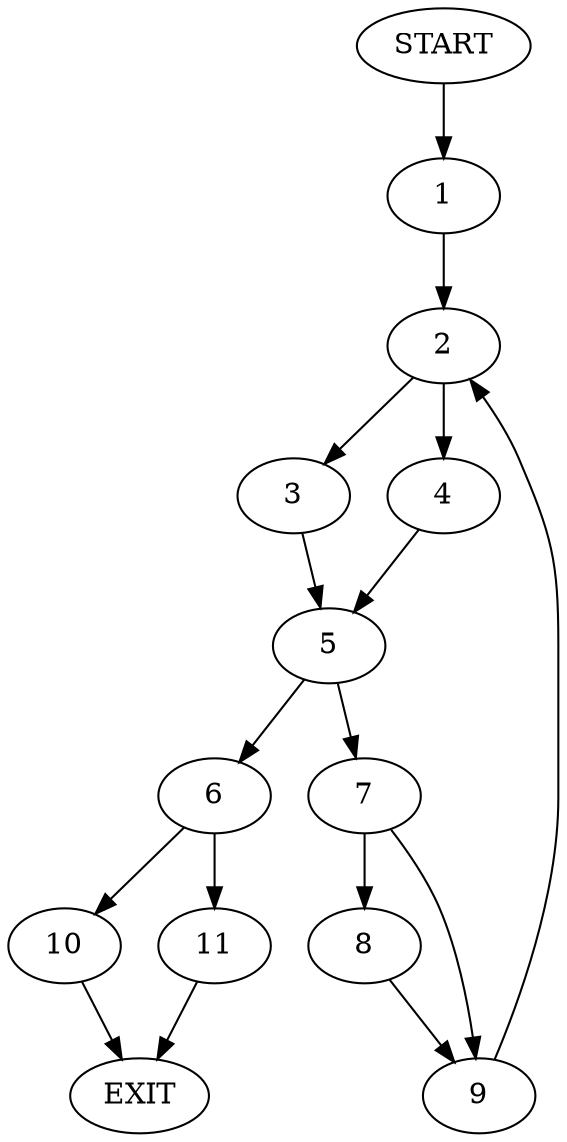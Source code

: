 digraph {
0 [label="START"]
12 [label="EXIT"]
0 -> 1
1 -> 2
2 -> 3
2 -> 4
4 -> 5
3 -> 5
5 -> 6
5 -> 7
7 -> 8
7 -> 9
6 -> 10
6 -> 11
8 -> 9
9 -> 2
11 -> 12
10 -> 12
}
